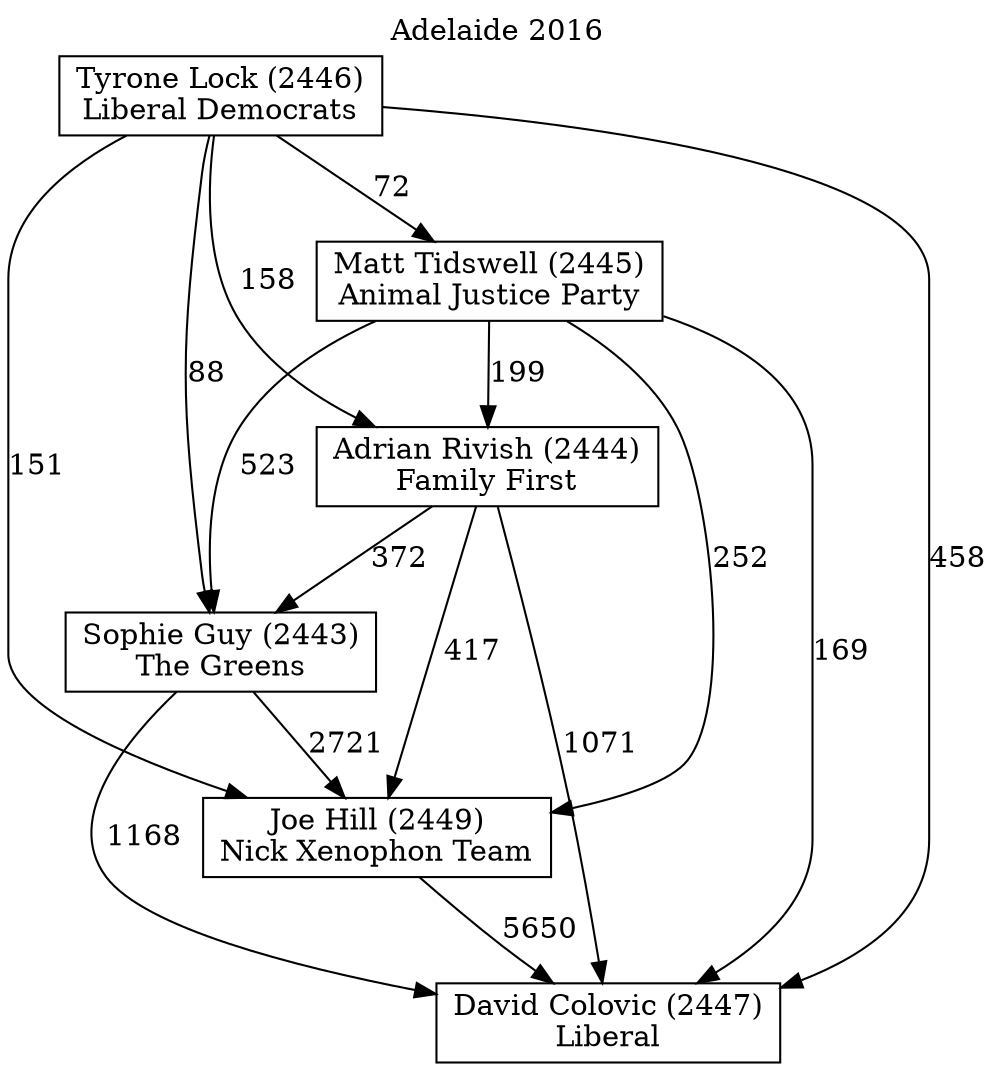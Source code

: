 // House preference flow
digraph "David Colovic (2447)_Adelaide_2016" {
	graph [label="Adelaide 2016" labelloc=t mclimit=10]
	node [shape=box]
	"Matt Tidswell (2445)" [label="Matt Tidswell (2445)
Animal Justice Party"]
	"Adrian Rivish (2444)" [label="Adrian Rivish (2444)
Family First"]
	"Joe Hill (2449)" [label="Joe Hill (2449)
Nick Xenophon Team"]
	"Sophie Guy (2443)" [label="Sophie Guy (2443)
The Greens"]
	"Tyrone Lock (2446)" [label="Tyrone Lock (2446)
Liberal Democrats"]
	"David Colovic (2447)" [label="David Colovic (2447)
Liberal"]
	"Adrian Rivish (2444)" -> "Joe Hill (2449)" [label=417]
	"Matt Tidswell (2445)" -> "David Colovic (2447)" [label=169]
	"Matt Tidswell (2445)" -> "Joe Hill (2449)" [label=252]
	"Joe Hill (2449)" -> "David Colovic (2447)" [label=5650]
	"Adrian Rivish (2444)" -> "Sophie Guy (2443)" [label=372]
	"Tyrone Lock (2446)" -> "David Colovic (2447)" [label=458]
	"Tyrone Lock (2446)" -> "Adrian Rivish (2444)" [label=158]
	"Matt Tidswell (2445)" -> "Sophie Guy (2443)" [label=523]
	"Tyrone Lock (2446)" -> "Joe Hill (2449)" [label=151]
	"Adrian Rivish (2444)" -> "David Colovic (2447)" [label=1071]
	"Tyrone Lock (2446)" -> "Matt Tidswell (2445)" [label=72]
	"Sophie Guy (2443)" -> "David Colovic (2447)" [label=1168]
	"Tyrone Lock (2446)" -> "Sophie Guy (2443)" [label=88]
	"Sophie Guy (2443)" -> "Joe Hill (2449)" [label=2721]
	"Matt Tidswell (2445)" -> "Adrian Rivish (2444)" [label=199]
}
